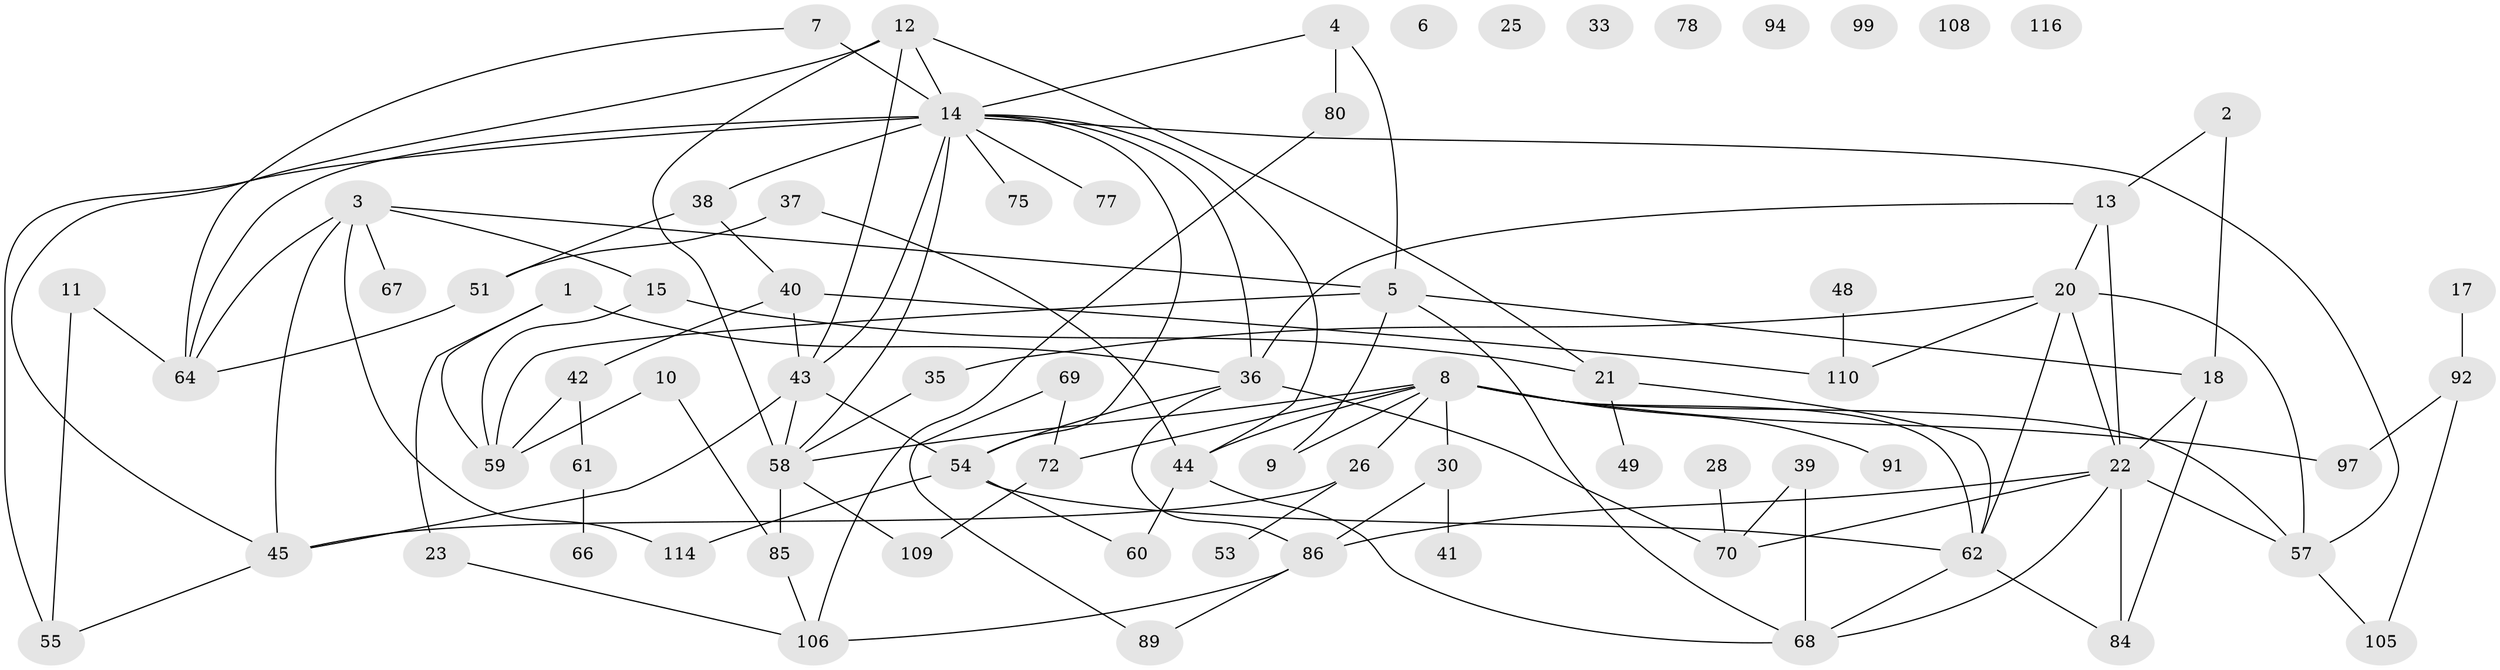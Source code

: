// original degree distribution, {3: 0.28125, 2: 0.265625, 1: 0.1484375, 4: 0.1875, 8: 0.0234375, 0: 0.0546875, 5: 0.0234375, 6: 0.015625}
// Generated by graph-tools (version 1.1) at 2025/16/03/04/25 18:16:27]
// undirected, 76 vertices, 117 edges
graph export_dot {
graph [start="1"]
  node [color=gray90,style=filled];
  1;
  2;
  3 [super="+50+117+19"];
  4;
  5 [super="+24"];
  6 [super="+95"];
  7;
  8 [super="+90"];
  9;
  10 [super="+119"];
  11;
  12 [super="+73"];
  13 [super="+56"];
  14 [super="+113+103"];
  15 [super="+16"];
  17 [super="+34+29"];
  18 [super="+46+74"];
  20 [super="+32+27"];
  21 [super="+31+83"];
  22 [super="+96"];
  23;
  25;
  26;
  28 [super="+93"];
  30;
  33;
  35;
  36 [super="+101"];
  37 [super="+63"];
  38;
  39 [super="+128"];
  40 [super="+118"];
  41;
  42;
  43 [super="+126+102"];
  44 [super="+82+120"];
  45 [super="+76"];
  48 [super="+98"];
  49;
  51 [super="+79"];
  53;
  54 [super="+81"];
  55;
  57;
  58 [super="+71"];
  59;
  60;
  61;
  62;
  64 [super="+65"];
  66;
  67;
  68 [super="+104"];
  69;
  70 [super="+100+107"];
  72 [super="+87"];
  75;
  77;
  78;
  80;
  84;
  85;
  86;
  89;
  91;
  92;
  94;
  97;
  99;
  105;
  106;
  108;
  109;
  110;
  114;
  116;
  1 -- 23;
  1 -- 59;
  1 -- 36;
  2 -- 13;
  2 -- 18;
  3 -- 64;
  3 -- 5;
  3 -- 45;
  3 -- 67;
  3 -- 114;
  3 -- 15;
  4 -- 80;
  4 -- 5;
  4 -- 14;
  5 -- 9;
  5 -- 59;
  5 -- 68;
  5 -- 18;
  7 -- 64;
  7 -- 14 [weight=2];
  8 -- 9;
  8 -- 26;
  8 -- 58;
  8 -- 97;
  8 -- 30;
  8 -- 57;
  8 -- 91;
  8 -- 62;
  8 -- 44;
  8 -- 72;
  10 -- 59;
  10 -- 85;
  11 -- 55;
  11 -- 64;
  12 -- 21;
  12 -- 58;
  12 -- 14;
  12 -- 43;
  12 -- 45;
  13 -- 20;
  13 -- 22;
  13 -- 36;
  14 -- 36;
  14 -- 38;
  14 -- 75;
  14 -- 77;
  14 -- 55;
  14 -- 57;
  14 -- 43;
  14 -- 44;
  14 -- 54;
  14 -- 64;
  14 -- 58;
  15 -- 59;
  15 -- 21;
  17 -- 92;
  18 -- 22;
  18 -- 84;
  20 -- 110;
  20 -- 35;
  20 -- 62;
  20 -- 57;
  20 -- 22;
  21 -- 62;
  21 -- 49;
  22 -- 57;
  22 -- 84;
  22 -- 86;
  22 -- 68;
  22 -- 70;
  23 -- 106;
  26 -- 53;
  26 -- 45;
  28 -- 70;
  30 -- 41;
  30 -- 86;
  35 -- 58;
  36 -- 70;
  36 -- 54;
  36 -- 86;
  37 -- 51;
  37 -- 44;
  38 -- 40;
  38 -- 51;
  39 -- 68;
  39 -- 70;
  40 -- 42;
  40 -- 110;
  40 -- 43;
  42 -- 59;
  42 -- 61;
  43 -- 58;
  43 -- 54;
  43 -- 45;
  44 -- 60 [weight=2];
  44 -- 68;
  45 -- 55;
  48 -- 110;
  51 -- 64;
  54 -- 62;
  54 -- 114;
  54 -- 60;
  57 -- 105;
  58 -- 85;
  58 -- 109;
  61 -- 66;
  62 -- 68;
  62 -- 84;
  69 -- 72;
  69 -- 89;
  72 -- 109;
  80 -- 106;
  85 -- 106;
  86 -- 89;
  86 -- 106;
  92 -- 97;
  92 -- 105;
}
